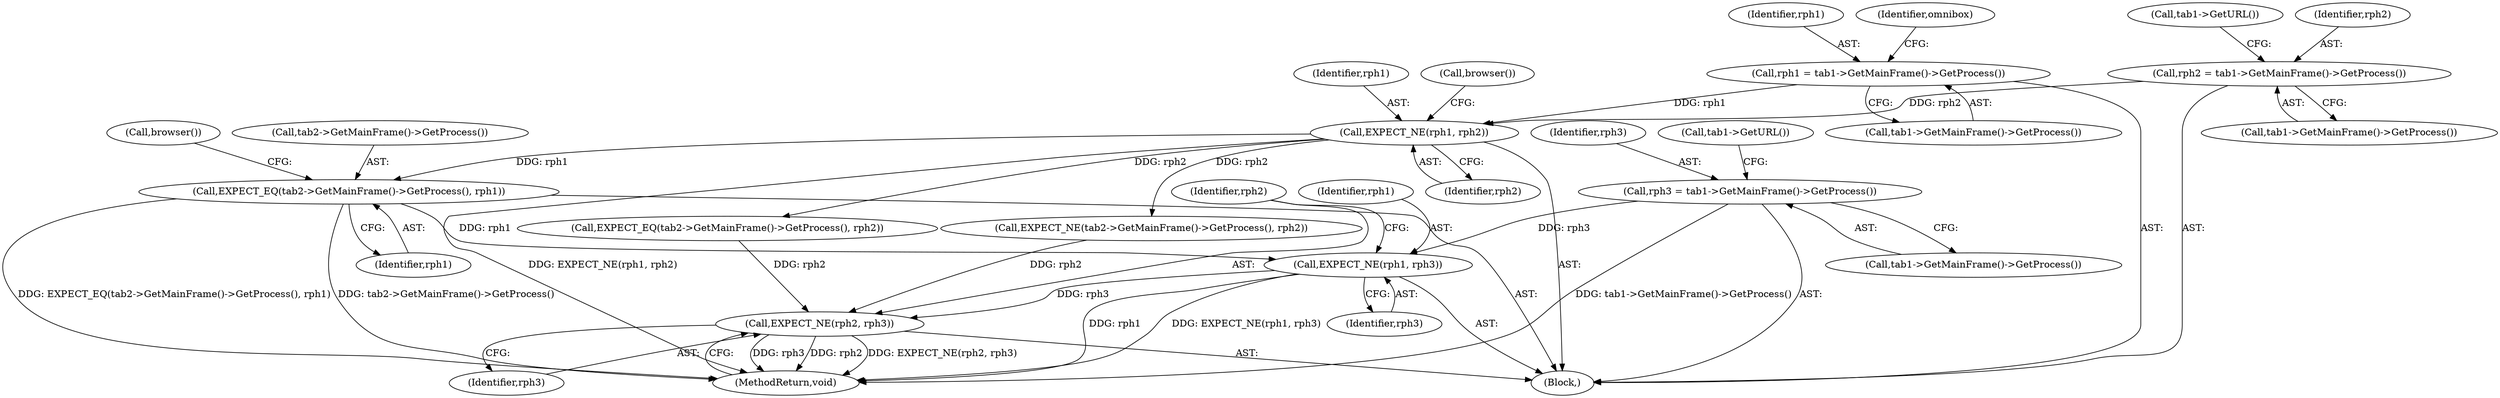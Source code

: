 digraph "1_Chrome_1f5ad409dbf5334523931df37598ea49e9849c87@pointer" {
"1000280" [label="(Call,EXPECT_NE(rph1, rph3))"];
"1000249" [label="(Call,EXPECT_EQ(tab2->GetMainFrame()->GetProcess(), rph1))"];
"1000186" [label="(Call,EXPECT_NE(rph1, rph2))"];
"1000149" [label="(Call,rph1 = tab1->GetMainFrame()->GetProcess())"];
"1000177" [label="(Call,rph2 = tab1->GetMainFrame()->GetProcess())"];
"1000271" [label="(Call,rph3 = tab1->GetMainFrame()->GetProcess())"];
"1000283" [label="(Call,EXPECT_NE(rph2, rph3))"];
"1000187" [label="(Identifier,rph1)"];
"1000249" [label="(Call,EXPECT_EQ(tab2->GetMainFrame()->GetProcess(), rph1))"];
"1000283" [label="(Call,EXPECT_NE(rph2, rph3))"];
"1000192" [label="(Call,browser())"];
"1000286" [label="(MethodReturn,void)"];
"1000186" [label="(Call,EXPECT_NE(rph1, rph2))"];
"1000285" [label="(Identifier,rph3)"];
"1000222" [label="(Call,EXPECT_EQ(tab2->GetMainFrame()->GetProcess(), rph2))"];
"1000150" [label="(Identifier,rph1)"];
"1000282" [label="(Identifier,rph3)"];
"1000284" [label="(Identifier,rph2)"];
"1000271" [label="(Call,rph3 = tab1->GetMainFrame()->GetProcess())"];
"1000250" [label="(Call,tab2->GetMainFrame()->GetProcess())"];
"1000218" [label="(Call,EXPECT_NE(tab2->GetMainFrame()->GetProcess(), rph2))"];
"1000177" [label="(Call,rph2 = tab1->GetMainFrame()->GetProcess())"];
"1000273" [label="(Call,tab1->GetMainFrame()->GetProcess())"];
"1000275" [label="(Call,tab1->GetURL())"];
"1000181" [label="(Call,tab1->GetURL())"];
"1000281" [label="(Identifier,rph1)"];
"1000255" [label="(Call,browser())"];
"1000178" [label="(Identifier,rph2)"];
"1000188" [label="(Identifier,rph2)"];
"1000153" [label="(Identifier,omnibox)"];
"1000101" [label="(Block,)"];
"1000251" [label="(Identifier,rph1)"];
"1000149" [label="(Call,rph1 = tab1->GetMainFrame()->GetProcess())"];
"1000151" [label="(Call,tab1->GetMainFrame()->GetProcess())"];
"1000179" [label="(Call,tab1->GetMainFrame()->GetProcess())"];
"1000280" [label="(Call,EXPECT_NE(rph1, rph3))"];
"1000272" [label="(Identifier,rph3)"];
"1000280" -> "1000101"  [label="AST: "];
"1000280" -> "1000282"  [label="CFG: "];
"1000281" -> "1000280"  [label="AST: "];
"1000282" -> "1000280"  [label="AST: "];
"1000284" -> "1000280"  [label="CFG: "];
"1000280" -> "1000286"  [label="DDG: EXPECT_NE(rph1, rph3)"];
"1000280" -> "1000286"  [label="DDG: rph1"];
"1000249" -> "1000280"  [label="DDG: rph1"];
"1000271" -> "1000280"  [label="DDG: rph3"];
"1000280" -> "1000283"  [label="DDG: rph3"];
"1000249" -> "1000101"  [label="AST: "];
"1000249" -> "1000251"  [label="CFG: "];
"1000250" -> "1000249"  [label="AST: "];
"1000251" -> "1000249"  [label="AST: "];
"1000255" -> "1000249"  [label="CFG: "];
"1000249" -> "1000286"  [label="DDG: tab2->GetMainFrame()->GetProcess()"];
"1000249" -> "1000286"  [label="DDG: EXPECT_EQ(tab2->GetMainFrame()->GetProcess(), rph1)"];
"1000186" -> "1000249"  [label="DDG: rph1"];
"1000186" -> "1000101"  [label="AST: "];
"1000186" -> "1000188"  [label="CFG: "];
"1000187" -> "1000186"  [label="AST: "];
"1000188" -> "1000186"  [label="AST: "];
"1000192" -> "1000186"  [label="CFG: "];
"1000186" -> "1000286"  [label="DDG: EXPECT_NE(rph1, rph2)"];
"1000149" -> "1000186"  [label="DDG: rph1"];
"1000177" -> "1000186"  [label="DDG: rph2"];
"1000186" -> "1000218"  [label="DDG: rph2"];
"1000186" -> "1000222"  [label="DDG: rph2"];
"1000149" -> "1000101"  [label="AST: "];
"1000149" -> "1000151"  [label="CFG: "];
"1000150" -> "1000149"  [label="AST: "];
"1000151" -> "1000149"  [label="AST: "];
"1000153" -> "1000149"  [label="CFG: "];
"1000177" -> "1000101"  [label="AST: "];
"1000177" -> "1000179"  [label="CFG: "];
"1000178" -> "1000177"  [label="AST: "];
"1000179" -> "1000177"  [label="AST: "];
"1000181" -> "1000177"  [label="CFG: "];
"1000271" -> "1000101"  [label="AST: "];
"1000271" -> "1000273"  [label="CFG: "];
"1000272" -> "1000271"  [label="AST: "];
"1000273" -> "1000271"  [label="AST: "];
"1000275" -> "1000271"  [label="CFG: "];
"1000271" -> "1000286"  [label="DDG: tab1->GetMainFrame()->GetProcess()"];
"1000283" -> "1000101"  [label="AST: "];
"1000283" -> "1000285"  [label="CFG: "];
"1000284" -> "1000283"  [label="AST: "];
"1000285" -> "1000283"  [label="AST: "];
"1000286" -> "1000283"  [label="CFG: "];
"1000283" -> "1000286"  [label="DDG: rph3"];
"1000283" -> "1000286"  [label="DDG: rph2"];
"1000283" -> "1000286"  [label="DDG: EXPECT_NE(rph2, rph3)"];
"1000218" -> "1000283"  [label="DDG: rph2"];
"1000222" -> "1000283"  [label="DDG: rph2"];
}
